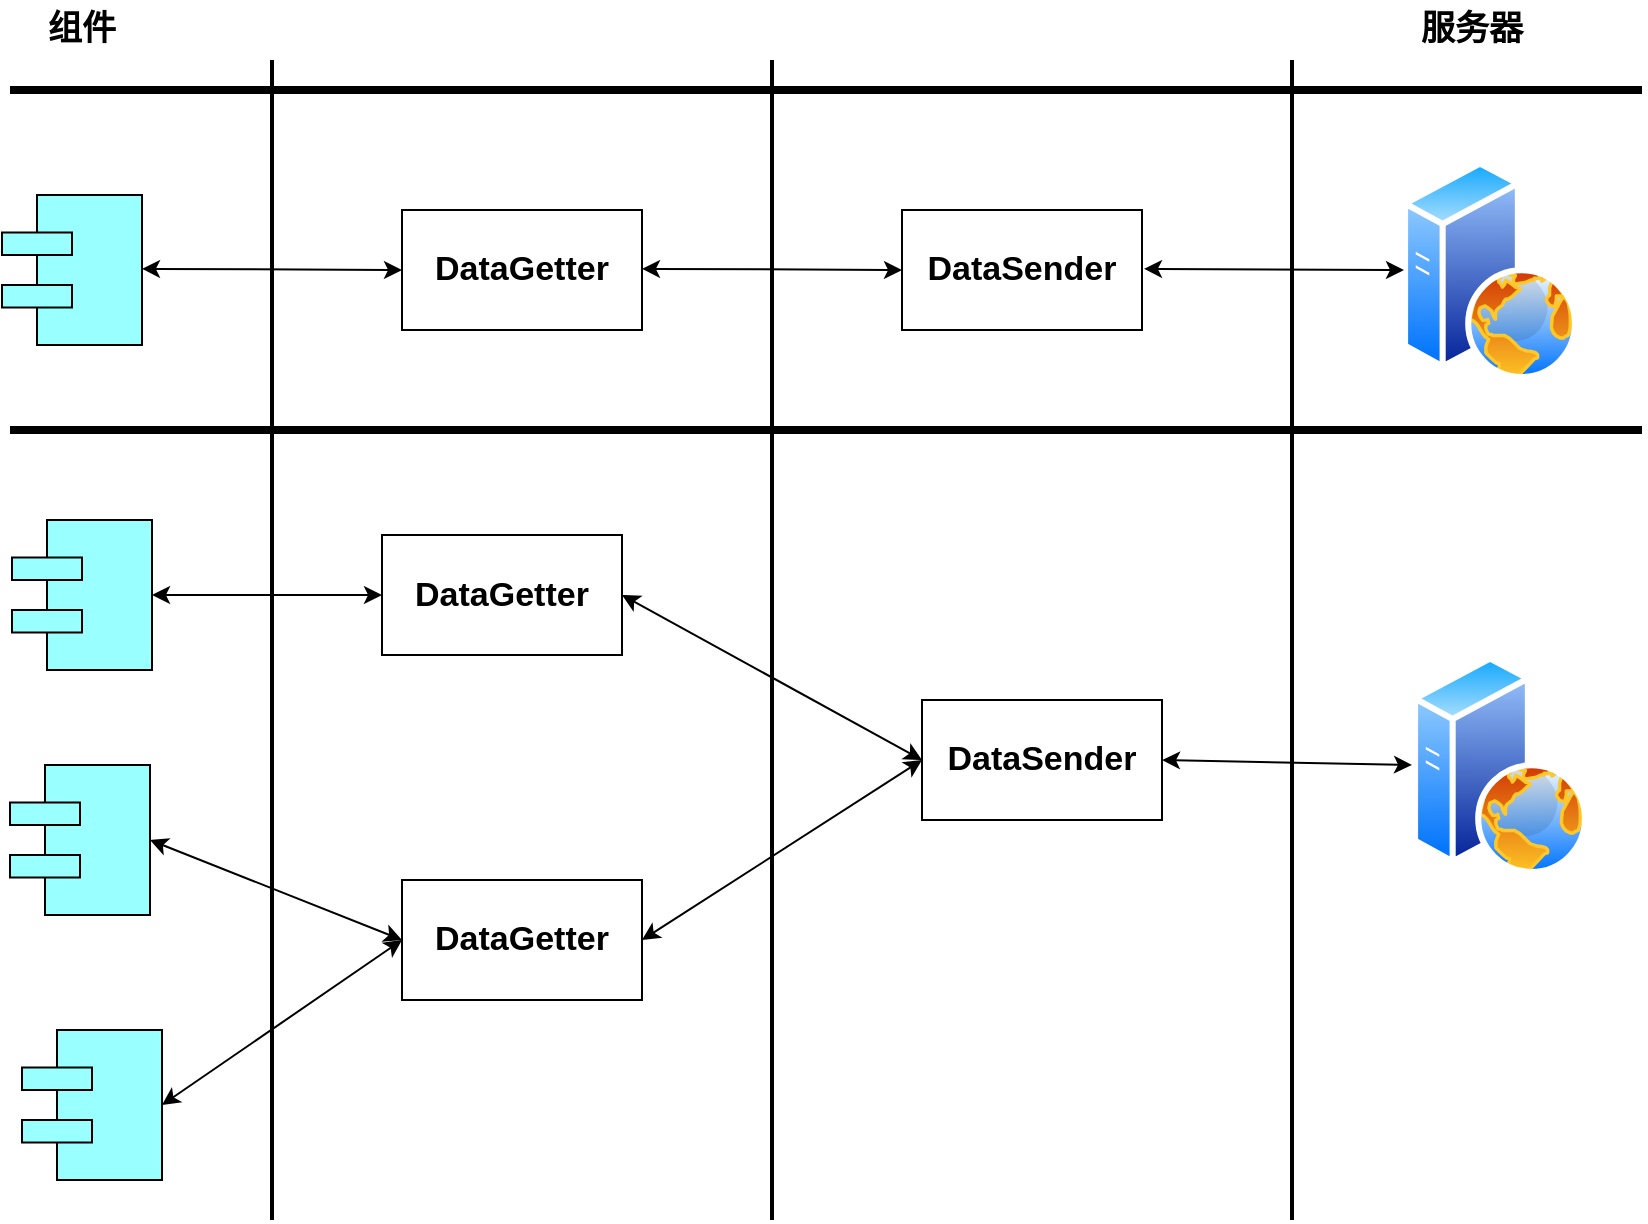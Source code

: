 <mxfile version="20.0.4" type="github">
  <diagram id="s-kdgcYjkQEWG2tLxJ-7" name="Page-1">
    <mxGraphModel dx="1673" dy="987" grid="1" gridSize="10" guides="1" tooltips="1" connect="1" arrows="1" fold="1" page="1" pageScale="1" pageWidth="827" pageHeight="1169" math="0" shadow="0">
      <root>
        <mxCell id="0" />
        <mxCell id="1" parent="0" />
        <mxCell id="3ekH3urayMa4p60s20q--2" value="" style="html=1;outlineConnect=0;whiteSpace=wrap;fillColor=#99ffff;shape=mxgraph.archimate3.component;" vertex="1" parent="1">
          <mxGeometry x="330" y="147.5" width="70" height="75" as="geometry" />
        </mxCell>
        <mxCell id="3ekH3urayMa4p60s20q--3" value="" style="aspect=fixed;perimeter=ellipsePerimeter;html=1;align=center;shadow=0;dashed=0;spacingTop=3;image;image=img/lib/active_directory/web_server.svg;" vertex="1" parent="1">
          <mxGeometry x="1030" y="130" width="88" height="110" as="geometry" />
        </mxCell>
        <mxCell id="3ekH3urayMa4p60s20q--4" value="DataGetter" style="rounded=0;whiteSpace=wrap;html=1;fontSize=17;fontStyle=1" vertex="1" parent="1">
          <mxGeometry x="530" y="155" width="120" height="60" as="geometry" />
        </mxCell>
        <mxCell id="3ekH3urayMa4p60s20q--5" value="DataSender" style="rounded=0;whiteSpace=wrap;html=1;fontSize=17;fontStyle=1" vertex="1" parent="1">
          <mxGeometry x="780" y="155" width="120" height="60" as="geometry" />
        </mxCell>
        <mxCell id="3ekH3urayMa4p60s20q--6" value="组件" style="text;html=1;strokeColor=none;fillColor=none;align=center;verticalAlign=middle;whiteSpace=wrap;rounded=0;fontSize=17;fontStyle=1" vertex="1" parent="1">
          <mxGeometry x="340" y="50" width="60" height="30" as="geometry" />
        </mxCell>
        <mxCell id="3ekH3urayMa4p60s20q--7" value="服务器" style="text;html=1;strokeColor=none;fillColor=none;align=center;verticalAlign=middle;whiteSpace=wrap;rounded=0;fontSize=17;fontStyle=1" vertex="1" parent="1">
          <mxGeometry x="1035" y="50" width="60" height="30" as="geometry" />
        </mxCell>
        <mxCell id="3ekH3urayMa4p60s20q--13" value="" style="html=1;outlineConnect=0;whiteSpace=wrap;fillColor=#99ffff;shape=mxgraph.archimate3.component;" vertex="1" parent="1">
          <mxGeometry x="335" y="310" width="70" height="75" as="geometry" />
        </mxCell>
        <mxCell id="3ekH3urayMa4p60s20q--14" value="" style="aspect=fixed;perimeter=ellipsePerimeter;html=1;align=center;shadow=0;dashed=0;spacingTop=3;image;image=img/lib/active_directory/web_server.svg;" vertex="1" parent="1">
          <mxGeometry x="1035" y="377.5" width="88" height="110" as="geometry" />
        </mxCell>
        <mxCell id="3ekH3urayMa4p60s20q--15" value="DataGetter" style="rounded=0;whiteSpace=wrap;html=1;fontSize=17;fontStyle=1" vertex="1" parent="1">
          <mxGeometry x="530" y="490" width="120" height="60" as="geometry" />
        </mxCell>
        <mxCell id="3ekH3urayMa4p60s20q--16" value="DataSender" style="rounded=0;whiteSpace=wrap;html=1;fontSize=17;fontStyle=1" vertex="1" parent="1">
          <mxGeometry x="790" y="400" width="120" height="60" as="geometry" />
        </mxCell>
        <mxCell id="3ekH3urayMa4p60s20q--22" value="" style="line;strokeWidth=2;direction=south;html=1;fontSize=17;" vertex="1" parent="1">
          <mxGeometry x="460" y="80" width="10" height="580" as="geometry" />
        </mxCell>
        <mxCell id="3ekH3urayMa4p60s20q--25" value="" style="line;strokeWidth=4;html=1;perimeter=backbonePerimeter;points=[];outlineConnect=0;fontSize=17;" vertex="1" parent="1">
          <mxGeometry x="334" y="90" width="816" height="10" as="geometry" />
        </mxCell>
        <mxCell id="3ekH3urayMa4p60s20q--26" value="" style="line;strokeWidth=4;html=1;perimeter=backbonePerimeter;points=[];outlineConnect=0;fontSize=17;" vertex="1" parent="1">
          <mxGeometry x="334" y="260" width="816" height="10" as="geometry" />
        </mxCell>
        <mxCell id="3ekH3urayMa4p60s20q--27" value="" style="html=1;outlineConnect=0;whiteSpace=wrap;fillColor=#99ffff;shape=mxgraph.archimate3.component;" vertex="1" parent="1">
          <mxGeometry x="334" y="432.5" width="70" height="75" as="geometry" />
        </mxCell>
        <mxCell id="3ekH3urayMa4p60s20q--28" value="" style="html=1;outlineConnect=0;whiteSpace=wrap;fillColor=#99ffff;shape=mxgraph.archimate3.component;" vertex="1" parent="1">
          <mxGeometry x="340" y="565" width="70" height="75" as="geometry" />
        </mxCell>
        <mxCell id="3ekH3urayMa4p60s20q--29" value="" style="line;strokeWidth=2;direction=south;html=1;fontSize=17;" vertex="1" parent="1">
          <mxGeometry x="710" y="80" width="10" height="580" as="geometry" />
        </mxCell>
        <mxCell id="3ekH3urayMa4p60s20q--30" value="" style="line;strokeWidth=2;direction=south;html=1;fontSize=17;" vertex="1" parent="1">
          <mxGeometry x="970" y="80" width="10" height="580" as="geometry" />
        </mxCell>
        <mxCell id="3ekH3urayMa4p60s20q--31" value="DataGetter" style="rounded=0;whiteSpace=wrap;html=1;fontSize=17;fontStyle=1" vertex="1" parent="1">
          <mxGeometry x="520" y="317.5" width="120" height="60" as="geometry" />
        </mxCell>
        <mxCell id="3ekH3urayMa4p60s20q--33" value="" style="endArrow=classic;startArrow=classic;html=1;rounded=0;fontSize=17;exitX=1;exitY=0.5;exitDx=0;exitDy=0;exitPerimeter=0;entryX=0;entryY=0.5;entryDx=0;entryDy=0;" edge="1" parent="1" source="3ekH3urayMa4p60s20q--13" target="3ekH3urayMa4p60s20q--31">
          <mxGeometry width="50" height="50" relative="1" as="geometry">
            <mxPoint x="520" y="470" as="sourcePoint" />
            <mxPoint x="570" y="420" as="targetPoint" />
          </mxGeometry>
        </mxCell>
        <mxCell id="3ekH3urayMa4p60s20q--34" value="" style="endArrow=classic;startArrow=classic;html=1;rounded=0;fontSize=17;exitX=1;exitY=0.5;exitDx=0;exitDy=0;exitPerimeter=0;entryX=0;entryY=0.5;entryDx=0;entryDy=0;" edge="1" parent="1" target="3ekH3urayMa4p60s20q--4">
          <mxGeometry width="50" height="50" relative="1" as="geometry">
            <mxPoint x="400" y="184.41" as="sourcePoint" />
            <mxPoint x="515" y="184.41" as="targetPoint" />
          </mxGeometry>
        </mxCell>
        <mxCell id="3ekH3urayMa4p60s20q--36" value="" style="endArrow=classic;startArrow=classic;html=1;rounded=0;fontSize=17;exitX=1;exitY=0.5;exitDx=0;exitDy=0;exitPerimeter=0;entryX=0;entryY=0.5;entryDx=0;entryDy=0;" edge="1" parent="1">
          <mxGeometry width="50" height="50" relative="1" as="geometry">
            <mxPoint x="650" y="184.41" as="sourcePoint" />
            <mxPoint x="780" y="185" as="targetPoint" />
          </mxGeometry>
        </mxCell>
        <mxCell id="3ekH3urayMa4p60s20q--37" value="" style="endArrow=classic;startArrow=classic;html=1;rounded=0;fontSize=17;exitX=1;exitY=0.5;exitDx=0;exitDy=0;exitPerimeter=0;entryX=0;entryY=0.5;entryDx=0;entryDy=0;" edge="1" parent="1">
          <mxGeometry width="50" height="50" relative="1" as="geometry">
            <mxPoint x="901" y="184.41" as="sourcePoint" />
            <mxPoint x="1031.0" y="185" as="targetPoint" />
          </mxGeometry>
        </mxCell>
        <mxCell id="3ekH3urayMa4p60s20q--38" value="" style="endArrow=classic;startArrow=classic;html=1;rounded=0;fontSize=17;exitX=1;exitY=0.5;exitDx=0;exitDy=0;exitPerimeter=0;entryX=0;entryY=0.5;entryDx=0;entryDy=0;" edge="1" parent="1" source="3ekH3urayMa4p60s20q--27" target="3ekH3urayMa4p60s20q--15">
          <mxGeometry width="50" height="50" relative="1" as="geometry">
            <mxPoint x="410" y="460" as="sourcePoint" />
            <mxPoint x="525" y="460" as="targetPoint" />
          </mxGeometry>
        </mxCell>
        <mxCell id="3ekH3urayMa4p60s20q--39" value="" style="endArrow=classic;startArrow=classic;html=1;rounded=0;fontSize=17;exitX=1;exitY=0.5;exitDx=0;exitDy=0;exitPerimeter=0;entryX=0;entryY=0.5;entryDx=0;entryDy=0;" edge="1" parent="1" source="3ekH3urayMa4p60s20q--28" target="3ekH3urayMa4p60s20q--15">
          <mxGeometry width="50" height="50" relative="1" as="geometry">
            <mxPoint x="414" y="480" as="sourcePoint" />
            <mxPoint x="540" y="530" as="targetPoint" />
          </mxGeometry>
        </mxCell>
        <mxCell id="3ekH3urayMa4p60s20q--40" value="" style="endArrow=classic;startArrow=classic;html=1;rounded=0;fontSize=17;exitX=0;exitY=0.5;exitDx=0;exitDy=0;entryX=1;entryY=0.5;entryDx=0;entryDy=0;" edge="1" parent="1" source="3ekH3urayMa4p60s20q--16" target="3ekH3urayMa4p60s20q--31">
          <mxGeometry width="50" height="50" relative="1" as="geometry">
            <mxPoint x="415" y="357.5" as="sourcePoint" />
            <mxPoint x="530" y="357.5" as="targetPoint" />
          </mxGeometry>
        </mxCell>
        <mxCell id="3ekH3urayMa4p60s20q--41" value="" style="endArrow=classic;startArrow=classic;html=1;rounded=0;fontSize=17;exitX=0;exitY=0.5;exitDx=0;exitDy=0;entryX=1;entryY=0.5;entryDx=0;entryDy=0;" edge="1" parent="1" source="3ekH3urayMa4p60s20q--16" target="3ekH3urayMa4p60s20q--15">
          <mxGeometry width="50" height="50" relative="1" as="geometry">
            <mxPoint x="800.0" y="440" as="sourcePoint" />
            <mxPoint x="650" y="357.5" as="targetPoint" />
          </mxGeometry>
        </mxCell>
        <mxCell id="3ekH3urayMa4p60s20q--42" value="" style="endArrow=classic;startArrow=classic;html=1;rounded=0;fontSize=17;exitX=1;exitY=0.5;exitDx=0;exitDy=0;entryX=0;entryY=0.5;entryDx=0;entryDy=0;" edge="1" parent="1" source="3ekH3urayMa4p60s20q--16" target="3ekH3urayMa4p60s20q--14">
          <mxGeometry width="50" height="50" relative="1" as="geometry">
            <mxPoint x="800.0" y="440" as="sourcePoint" />
            <mxPoint x="650" y="357.5" as="targetPoint" />
          </mxGeometry>
        </mxCell>
      </root>
    </mxGraphModel>
  </diagram>
</mxfile>
